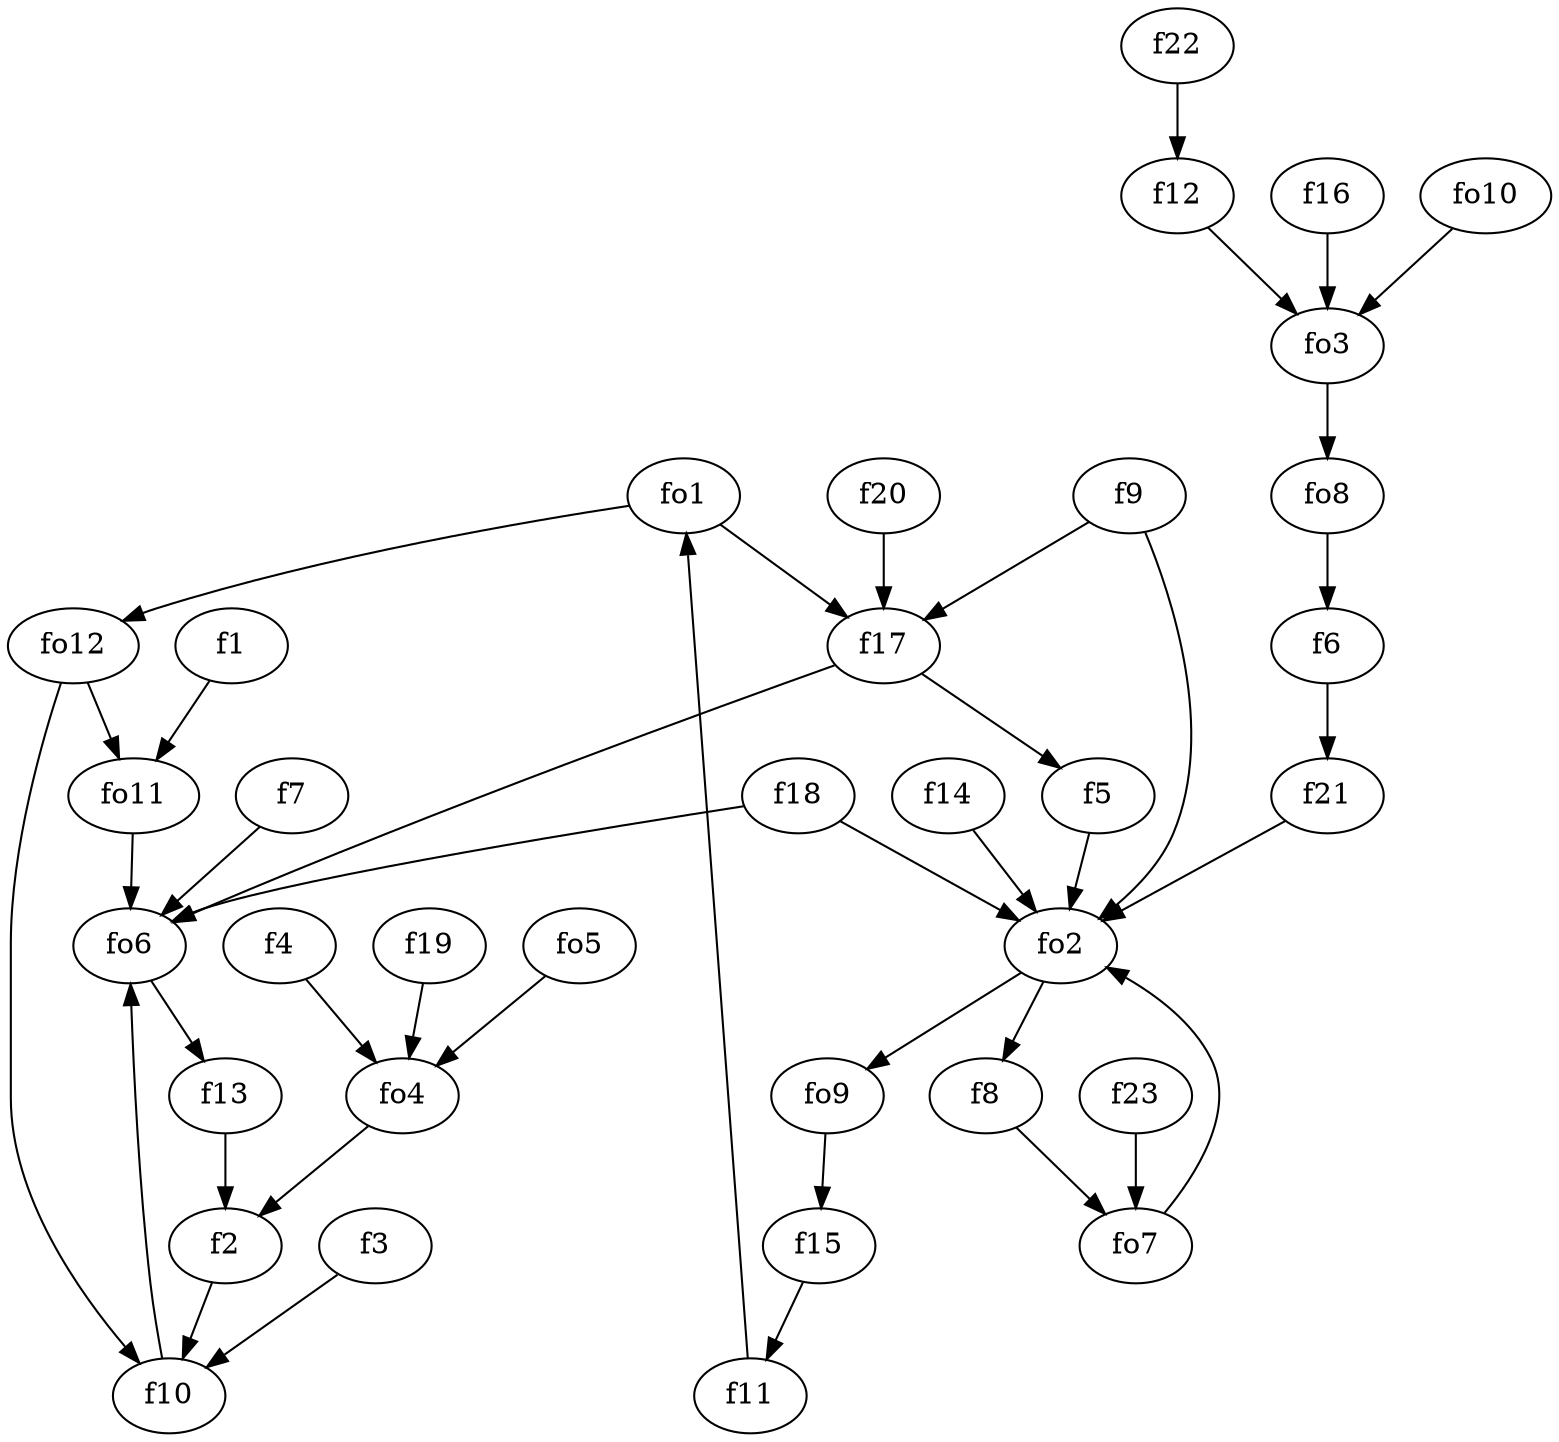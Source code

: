 strict digraph  {
f1;
f2;
f3;
f4;
f5;
f6;
f7;
f8;
f9;
f10;
f11;
f12;
f13;
f14;
f15;
f16;
f17;
f18;
f19;
f20;
f21;
f22;
f23;
fo1;
fo2;
fo3;
fo4;
fo5;
fo6;
fo7;
fo8;
fo9;
fo10;
fo11;
fo12;
f1 -> fo11  [weight=2];
f2 -> f10  [weight=2];
f3 -> f10  [weight=2];
f4 -> fo4  [weight=2];
f5 -> fo2  [weight=2];
f6 -> f21  [weight=2];
f7 -> fo6  [weight=2];
f8 -> fo7  [weight=2];
f9 -> f17  [weight=2];
f9 -> fo2  [weight=2];
f10 -> fo6  [weight=2];
f11 -> fo1  [weight=2];
f12 -> fo3  [weight=2];
f13 -> f2  [weight=2];
f14 -> fo2  [weight=2];
f15 -> f11  [weight=2];
f16 -> fo3  [weight=2];
f17 -> fo6  [weight=2];
f17 -> f5  [weight=2];
f18 -> fo6  [weight=2];
f18 -> fo2  [weight=2];
f19 -> fo4  [weight=2];
f20 -> f17  [weight=2];
f21 -> fo2  [weight=2];
f22 -> f12  [weight=2];
f23 -> fo7  [weight=2];
fo1 -> fo12  [weight=2];
fo1 -> f17  [weight=2];
fo2 -> f8  [weight=2];
fo2 -> fo9  [weight=2];
fo3 -> fo8  [weight=2];
fo4 -> f2  [weight=2];
fo5 -> fo4  [weight=2];
fo6 -> f13  [weight=2];
fo7 -> fo2  [weight=2];
fo8 -> f6  [weight=2];
fo9 -> f15  [weight=2];
fo10 -> fo3  [weight=2];
fo11 -> fo6  [weight=2];
fo12 -> f10  [weight=2];
fo12 -> fo11  [weight=2];
}
